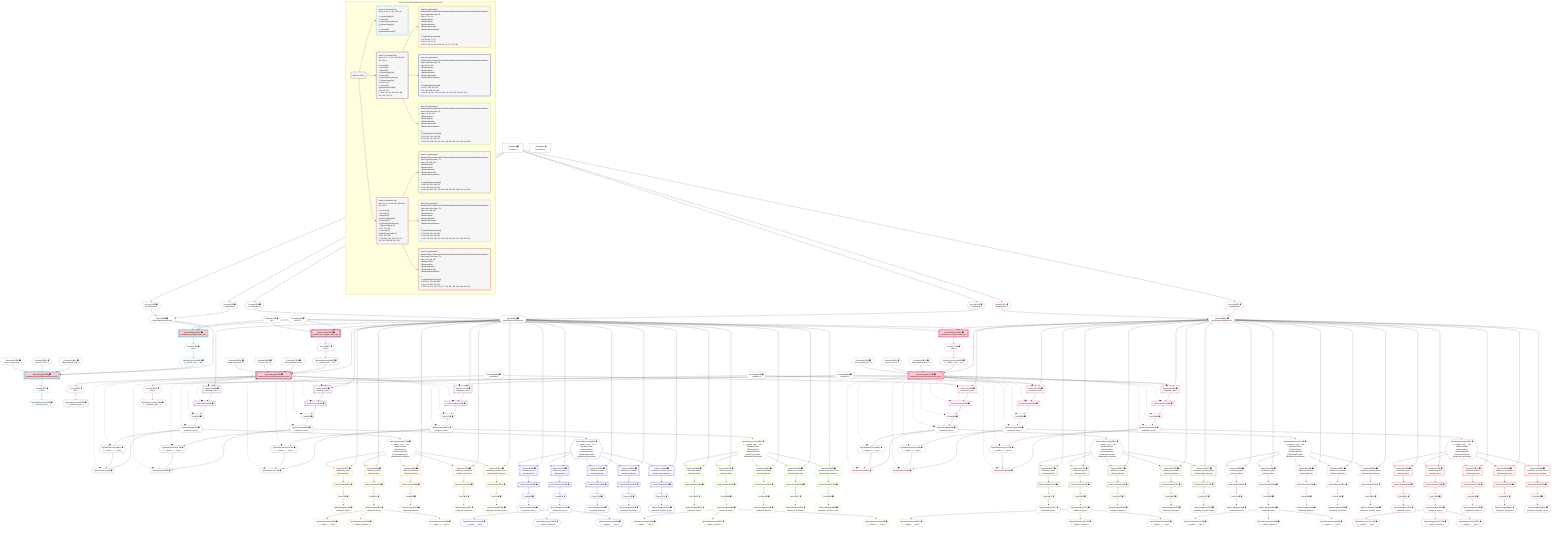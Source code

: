 %%{init: {'themeVariables': { 'fontSize': '12px'}}}%%
graph TD
    classDef path fill:#eee,stroke:#000,color:#000
    classDef plan fill:#fff,stroke-width:1px,color:#000
    classDef itemplan fill:#fff,stroke-width:2px,color:#000
    classDef unbatchedplan fill:#dff,stroke-width:1px,color:#000
    classDef sideeffectplan fill:#fcc,stroke-width:2px,color:#000
    classDef bucket fill:#f6f6f6,color:#000,stroke-width:2px,text-align:left


    %% plan dependencies
    Object15{{"Object[15∈0] ➊<br />ᐸ{pgSettings,withPgClient}ᐳ"}}:::plan
    Access13{{"Access[13∈0] ➊<br />ᐸ2.pgSettingsᐳ"}}:::plan
    Access14{{"Access[14∈0] ➊<br />ᐸ2.withPgClientᐳ"}}:::plan
    Access13 & Access14 --> Object15
    __Value2["__Value[2∈0] ➊<br />ᐸcontextᐳ"]:::plan
    __Value2 --> Access13
    __Value2 --> Access14
    __Value4["__Value[4∈0] ➊<br />ᐸrootValueᐳ"]:::plan
    Constant10{{"Constant[10∈0] ➊<br />ᐸ'POST'ᐳ"}}:::plan
    Constant11{{"Constant[11∈0] ➊<br />ᐸ2ᐳ"}}:::plan
    Constant294{{"Constant[294∈0] ➊<br />ᐸ'My Relational Post 1'ᐳ"}}:::plan
    Constant295{{"Constant[295∈0] ➊<br />ᐸ'A post, innit? 1'ᐳ"}}:::plan
    Constant296{{"Constant[296∈0] ➊<br />ᐸ'Such a great post. 1'ᐳ"}}:::plan
    Constant297{{"Constant[297∈0] ➊<br />ᐸ'My Relational Post 2'ᐳ"}}:::plan
    Constant298{{"Constant[298∈0] ➊<br />ᐸ'A post, innit? 2'ᐳ"}}:::plan
    Constant299{{"Constant[299∈0] ➊<br />ᐸ'Such a great post. 2'ᐳ"}}:::plan
    Constant300{{"Constant[300∈0] ➊<br />ᐸ1000000ᐳ"}}:::plan
    Constant301{{"Constant[301∈0] ➊<br />ᐸ1000001ᐳ"}}:::plan
    Constant302{{"Constant[302∈0] ➊<br />ᐸ1000002ᐳ"}}:::plan
    Constant303{{"Constant[303∈0] ➊<br />ᐸ'My Relational Post 3'ᐳ"}}:::plan
    Constant304{{"Constant[304∈0] ➊<br />ᐸ'A post, innit? 3'ᐳ"}}:::plan
    Constant305{{"Constant[305∈0] ➊<br />ᐸ'Such a great post. 3'ᐳ"}}:::plan
    PgInsertSingle18[["PgInsertSingle[18∈1] ➊<br />ᐸrelational_posts(id,title,description,note)ᐳ"]]:::sideeffectplan
    PgClassExpression16{{"PgClassExpression[16∈1] ➊<br />ᐸ__relation...ems__.”id”ᐳ"}}:::plan
    Object15 & PgClassExpression16 & Constant294 & Constant295 & Constant296 --> PgInsertSingle18
    PgInsertSingle12[["PgInsertSingle[12∈1] ➊<br />ᐸrelational_items(type,author_id)ᐳ"]]:::sideeffectplan
    Object15 & Constant10 & Constant11 --> PgInsertSingle12
    Access17{{"Access[17∈1] ➊<br />ᐸ12.tᐳ"}}:::plan
    Access17 --> PgClassExpression16
    PgInsertSingle12 --> Access17
    PgClassExpression22{{"PgClassExpression[22∈1] ➊<br />ᐸ__relational_posts__ᐳ"}}:::plan
    Access23{{"Access[23∈1] ➊<br />ᐸ18.tᐳ"}}:::plan
    Access23 --> PgClassExpression22
    PgInsertSingle18 --> Access23
    PgInsertSingle36[["PgInsertSingle[36∈2] ➊<br />ᐸrelational_posts(id,title,description,note)ᐳ"]]:::sideeffectplan
    Object33{{"Object[33∈2] ➊<br />ᐸ{pgSettings,withPgClient}ᐳ"}}:::plan
    PgClassExpression34{{"PgClassExpression[34∈2] ➊<br />ᐸ__relation...ems__.”id”ᐳ"}}:::plan
    Object33 & PgClassExpression34 & Constant297 & Constant298 & Constant299 --> PgInsertSingle36
    PgInsertSingle30[["PgInsertSingle[30∈2] ➊<br />ᐸrelational_items(type,author_id)ᐳ"]]:::sideeffectplan
    Object33 & Constant10 & Constant11 --> PgInsertSingle30
    Access31{{"Access[31∈2] ➊<br />ᐸ2.pgSettingsᐳ"}}:::plan
    Access32{{"Access[32∈2] ➊<br />ᐸ2.withPgClientᐳ"}}:::plan
    Access31 & Access32 --> Object33
    PgSelect43[["PgSelect[43∈2] ➊<br />ᐸrelational_itemsᐳ"]]:::plan
    Object33 & Constant300 --> PgSelect43
    PgPolymorphic49{{"PgPolymorphic[49∈2] ➊"}}:::plan
    PgSelectSingle47{{"PgSelectSingle[47∈2] ➊<br />ᐸrelational_itemsᐳ"}}:::plan
    PgClassExpression48{{"PgClassExpression[48∈2] ➊<br />ᐸ__relation...s__.”type”ᐳ"}}:::plan
    PgSelectSingle47 & PgClassExpression48 --> PgPolymorphic49
    PgSelect82[["PgSelect[82∈2] ➊<br />ᐸrelational_itemsᐳ"]]:::plan
    Object33 & Constant301 --> PgSelect82
    PgPolymorphic88{{"PgPolymorphic[88∈2] ➊"}}:::plan
    PgSelectSingle86{{"PgSelectSingle[86∈2] ➊<br />ᐸrelational_itemsᐳ"}}:::plan
    PgClassExpression87{{"PgClassExpression[87∈2] ➊<br />ᐸ__relation...s__.”type”ᐳ"}}:::plan
    PgSelectSingle86 & PgClassExpression87 --> PgPolymorphic88
    PgSelect121[["PgSelect[121∈2] ➊<br />ᐸrelational_itemsᐳ"]]:::plan
    Object33 & Constant302 --> PgSelect121
    PgPolymorphic127{{"PgPolymorphic[127∈2] ➊"}}:::plan
    PgSelectSingle125{{"PgSelectSingle[125∈2] ➊<br />ᐸrelational_itemsᐳ"}}:::plan
    PgClassExpression126{{"PgClassExpression[126∈2] ➊<br />ᐸ__relation...s__.”type”ᐳ"}}:::plan
    PgSelectSingle125 & PgClassExpression126 --> PgPolymorphic127
    __Value2 --> Access31
    __Value2 --> Access32
    Access35{{"Access[35∈2] ➊<br />ᐸ30.tᐳ"}}:::plan
    Access35 --> PgClassExpression34
    PgInsertSingle30 --> Access35
    PgClassExpression40{{"PgClassExpression[40∈2] ➊<br />ᐸ__relational_posts__ᐳ"}}:::plan
    Access41{{"Access[41∈2] ➊<br />ᐸ36.tᐳ"}}:::plan
    Access41 --> PgClassExpression40
    PgInsertSingle36 --> Access41
    First45{{"First[45∈2] ➊"}}:::plan
    PgSelectRows46[["PgSelectRows[46∈2] ➊"]]:::plan
    PgSelectRows46 --> First45
    PgSelect43 --> PgSelectRows46
    First45 --> PgSelectSingle47
    PgSelectSingle47 --> PgClassExpression48
    First84{{"First[84∈2] ➊"}}:::plan
    PgSelectRows85[["PgSelectRows[85∈2] ➊"]]:::plan
    PgSelectRows85 --> First84
    PgSelect82 --> PgSelectRows85
    First84 --> PgSelectSingle86
    PgSelectSingle86 --> PgClassExpression87
    First123{{"First[123∈2] ➊"}}:::plan
    PgSelectRows124[["PgSelectRows[124∈2] ➊"]]:::plan
    PgSelectRows124 --> First123
    PgSelect121 --> PgSelectRows124
    First123 --> PgSelectSingle125
    PgSelectSingle125 --> PgClassExpression126
    PgSelect51[["PgSelect[51∈3] ➊<br />ᐸrelational_topicsᐳ<br />ᐳRelationalTopic"]]:::plan
    PgClassExpression50{{"PgClassExpression[50∈3] ➊<br />ᐸ__relation...ems__.”id”ᐳ<br />ᐳRelationalTopic<br />ᐳRelationalPost<br />ᐳRelationalDivider<br />ᐳRelationalChecklist<br />ᐳRelationalChecklistItem"}}:::plan
    Object33 & PgClassExpression50 --> PgSelect51
    PgSelect58[["PgSelect[58∈3] ➊<br />ᐸrelational_postsᐳ<br />ᐳRelationalPost"]]:::plan
    Object33 & PgClassExpression50 --> PgSelect58
    PgSelect66[["PgSelect[66∈3] ➊<br />ᐸrelational_dividersᐳ<br />ᐳRelationalDivider"]]:::plan
    Object33 & PgClassExpression50 --> PgSelect66
    PgSelect71[["PgSelect[71∈3] ➊<br />ᐸrelational_checklistsᐳ<br />ᐳRelationalChecklist"]]:::plan
    Object33 & PgClassExpression50 --> PgSelect71
    PgSelect76[["PgSelect[76∈3] ➊<br />ᐸrelational_checklist_itemsᐳ<br />ᐳRelationalChecklistItem"]]:::plan
    Object33 & PgClassExpression50 --> PgSelect76
    PgSelectSingle47 --> PgClassExpression50
    First55{{"First[55∈3] ➊"}}:::plan
    PgSelectRows56[["PgSelectRows[56∈3] ➊"]]:::plan
    PgSelectRows56 --> First55
    PgSelect51 --> PgSelectRows56
    PgSelectSingle57{{"PgSelectSingle[57∈3] ➊<br />ᐸrelational_topicsᐳ"}}:::plan
    First55 --> PgSelectSingle57
    First60{{"First[60∈3] ➊"}}:::plan
    PgSelectRows61[["PgSelectRows[61∈3] ➊"]]:::plan
    PgSelectRows61 --> First60
    PgSelect58 --> PgSelectRows61
    PgSelectSingle62{{"PgSelectSingle[62∈3] ➊<br />ᐸrelational_postsᐳ"}}:::plan
    First60 --> PgSelectSingle62
    PgClassExpression63{{"PgClassExpression[63∈3] ➊<br />ᐸ__relation...__.”title”ᐳ"}}:::plan
    PgSelectSingle62 --> PgClassExpression63
    PgClassExpression64{{"PgClassExpression[64∈3] ➊<br />ᐸ__relation...scription”ᐳ"}}:::plan
    PgSelectSingle62 --> PgClassExpression64
    PgClassExpression65{{"PgClassExpression[65∈3] ➊<br />ᐸ__relation...s__.”note”ᐳ"}}:::plan
    PgSelectSingle62 --> PgClassExpression65
    First68{{"First[68∈3] ➊"}}:::plan
    PgSelectRows69[["PgSelectRows[69∈3] ➊"]]:::plan
    PgSelectRows69 --> First68
    PgSelect66 --> PgSelectRows69
    PgSelectSingle70{{"PgSelectSingle[70∈3] ➊<br />ᐸrelational_dividersᐳ"}}:::plan
    First68 --> PgSelectSingle70
    First73{{"First[73∈3] ➊"}}:::plan
    PgSelectRows74[["PgSelectRows[74∈3] ➊"]]:::plan
    PgSelectRows74 --> First73
    PgSelect71 --> PgSelectRows74
    PgSelectSingle75{{"PgSelectSingle[75∈3] ➊<br />ᐸrelational_checklistsᐳ"}}:::plan
    First73 --> PgSelectSingle75
    First78{{"First[78∈3] ➊"}}:::plan
    PgSelectRows79[["PgSelectRows[79∈3] ➊"]]:::plan
    PgSelectRows79 --> First78
    PgSelect76 --> PgSelectRows79
    PgSelectSingle80{{"PgSelectSingle[80∈3] ➊<br />ᐸrelational_checklist_itemsᐳ"}}:::plan
    First78 --> PgSelectSingle80
    PgSelect90[["PgSelect[90∈4] ➊<br />ᐸrelational_topicsᐳ<br />ᐳRelationalTopic"]]:::plan
    PgClassExpression89{{"PgClassExpression[89∈4] ➊<br />ᐸ__relation...ems__.”id”ᐳ<br />ᐳRelationalTopic<br />ᐳRelationalPost<br />ᐳRelationalDivider<br />ᐳRelationalChecklist<br />ᐳRelationalChecklistItem"}}:::plan
    Object33 & PgClassExpression89 --> PgSelect90
    PgSelect97[["PgSelect[97∈4] ➊<br />ᐸrelational_postsᐳ<br />ᐳRelationalPost"]]:::plan
    Object33 & PgClassExpression89 --> PgSelect97
    PgSelect105[["PgSelect[105∈4] ➊<br />ᐸrelational_dividersᐳ<br />ᐳRelationalDivider"]]:::plan
    Object33 & PgClassExpression89 --> PgSelect105
    PgSelect110[["PgSelect[110∈4] ➊<br />ᐸrelational_checklistsᐳ<br />ᐳRelationalChecklist"]]:::plan
    Object33 & PgClassExpression89 --> PgSelect110
    PgSelect115[["PgSelect[115∈4] ➊<br />ᐸrelational_checklist_itemsᐳ<br />ᐳRelationalChecklistItem"]]:::plan
    Object33 & PgClassExpression89 --> PgSelect115
    PgSelectSingle86 --> PgClassExpression89
    First94{{"First[94∈4] ➊"}}:::plan
    PgSelectRows95[["PgSelectRows[95∈4] ➊"]]:::plan
    PgSelectRows95 --> First94
    PgSelect90 --> PgSelectRows95
    PgSelectSingle96{{"PgSelectSingle[96∈4] ➊<br />ᐸrelational_topicsᐳ"}}:::plan
    First94 --> PgSelectSingle96
    First99{{"First[99∈4] ➊"}}:::plan
    PgSelectRows100[["PgSelectRows[100∈4] ➊"]]:::plan
    PgSelectRows100 --> First99
    PgSelect97 --> PgSelectRows100
    PgSelectSingle101{{"PgSelectSingle[101∈4] ➊<br />ᐸrelational_postsᐳ"}}:::plan
    First99 --> PgSelectSingle101
    PgClassExpression102{{"PgClassExpression[102∈4] ➊<br />ᐸ__relation...__.”title”ᐳ"}}:::plan
    PgSelectSingle101 --> PgClassExpression102
    PgClassExpression103{{"PgClassExpression[103∈4] ➊<br />ᐸ__relation...scription”ᐳ"}}:::plan
    PgSelectSingle101 --> PgClassExpression103
    PgClassExpression104{{"PgClassExpression[104∈4] ➊<br />ᐸ__relation...s__.”note”ᐳ"}}:::plan
    PgSelectSingle101 --> PgClassExpression104
    First107{{"First[107∈4] ➊"}}:::plan
    PgSelectRows108[["PgSelectRows[108∈4] ➊"]]:::plan
    PgSelectRows108 --> First107
    PgSelect105 --> PgSelectRows108
    PgSelectSingle109{{"PgSelectSingle[109∈4] ➊<br />ᐸrelational_dividersᐳ"}}:::plan
    First107 --> PgSelectSingle109
    First112{{"First[112∈4] ➊"}}:::plan
    PgSelectRows113[["PgSelectRows[113∈4] ➊"]]:::plan
    PgSelectRows113 --> First112
    PgSelect110 --> PgSelectRows113
    PgSelectSingle114{{"PgSelectSingle[114∈4] ➊<br />ᐸrelational_checklistsᐳ"}}:::plan
    First112 --> PgSelectSingle114
    First117{{"First[117∈4] ➊"}}:::plan
    PgSelectRows118[["PgSelectRows[118∈4] ➊"]]:::plan
    PgSelectRows118 --> First117
    PgSelect115 --> PgSelectRows118
    PgSelectSingle119{{"PgSelectSingle[119∈4] ➊<br />ᐸrelational_checklist_itemsᐳ"}}:::plan
    First117 --> PgSelectSingle119
    PgSelect129[["PgSelect[129∈5] ➊<br />ᐸrelational_topicsᐳ<br />ᐳRelationalTopic"]]:::plan
    PgClassExpression128{{"PgClassExpression[128∈5] ➊<br />ᐸ__relation...ems__.”id”ᐳ<br />ᐳRelationalTopic<br />ᐳRelationalPost<br />ᐳRelationalDivider<br />ᐳRelationalChecklist<br />ᐳRelationalChecklistItem"}}:::plan
    Object33 & PgClassExpression128 --> PgSelect129
    PgSelect136[["PgSelect[136∈5] ➊<br />ᐸrelational_postsᐳ<br />ᐳRelationalPost"]]:::plan
    Object33 & PgClassExpression128 --> PgSelect136
    PgSelect144[["PgSelect[144∈5] ➊<br />ᐸrelational_dividersᐳ<br />ᐳRelationalDivider"]]:::plan
    Object33 & PgClassExpression128 --> PgSelect144
    PgSelect149[["PgSelect[149∈5] ➊<br />ᐸrelational_checklistsᐳ<br />ᐳRelationalChecklist"]]:::plan
    Object33 & PgClassExpression128 --> PgSelect149
    PgSelect154[["PgSelect[154∈5] ➊<br />ᐸrelational_checklist_itemsᐳ<br />ᐳRelationalChecklistItem"]]:::plan
    Object33 & PgClassExpression128 --> PgSelect154
    PgSelectSingle125 --> PgClassExpression128
    First133{{"First[133∈5] ➊"}}:::plan
    PgSelectRows134[["PgSelectRows[134∈5] ➊"]]:::plan
    PgSelectRows134 --> First133
    PgSelect129 --> PgSelectRows134
    PgSelectSingle135{{"PgSelectSingle[135∈5] ➊<br />ᐸrelational_topicsᐳ"}}:::plan
    First133 --> PgSelectSingle135
    First138{{"First[138∈5] ➊"}}:::plan
    PgSelectRows139[["PgSelectRows[139∈5] ➊"]]:::plan
    PgSelectRows139 --> First138
    PgSelect136 --> PgSelectRows139
    PgSelectSingle140{{"PgSelectSingle[140∈5] ➊<br />ᐸrelational_postsᐳ"}}:::plan
    First138 --> PgSelectSingle140
    PgClassExpression141{{"PgClassExpression[141∈5] ➊<br />ᐸ__relation...__.”title”ᐳ"}}:::plan
    PgSelectSingle140 --> PgClassExpression141
    PgClassExpression142{{"PgClassExpression[142∈5] ➊<br />ᐸ__relation...scription”ᐳ"}}:::plan
    PgSelectSingle140 --> PgClassExpression142
    PgClassExpression143{{"PgClassExpression[143∈5] ➊<br />ᐸ__relation...s__.”note”ᐳ"}}:::plan
    PgSelectSingle140 --> PgClassExpression143
    First146{{"First[146∈5] ➊"}}:::plan
    PgSelectRows147[["PgSelectRows[147∈5] ➊"]]:::plan
    PgSelectRows147 --> First146
    PgSelect144 --> PgSelectRows147
    PgSelectSingle148{{"PgSelectSingle[148∈5] ➊<br />ᐸrelational_dividersᐳ"}}:::plan
    First146 --> PgSelectSingle148
    First151{{"First[151∈5] ➊"}}:::plan
    PgSelectRows152[["PgSelectRows[152∈5] ➊"]]:::plan
    PgSelectRows152 --> First151
    PgSelect149 --> PgSelectRows152
    PgSelectSingle153{{"PgSelectSingle[153∈5] ➊<br />ᐸrelational_checklistsᐳ"}}:::plan
    First151 --> PgSelectSingle153
    First156{{"First[156∈5] ➊"}}:::plan
    PgSelectRows157[["PgSelectRows[157∈5] ➊"]]:::plan
    PgSelectRows157 --> First156
    PgSelect154 --> PgSelectRows157
    PgSelectSingle158{{"PgSelectSingle[158∈5] ➊<br />ᐸrelational_checklist_itemsᐳ"}}:::plan
    First156 --> PgSelectSingle158
    PgInsertSingle171[["PgInsertSingle[171∈6] ➊<br />ᐸrelational_posts(id,title,description,note)ᐳ"]]:::sideeffectplan
    Object168{{"Object[168∈6] ➊<br />ᐸ{pgSettings,withPgClient}ᐳ"}}:::plan
    PgClassExpression169{{"PgClassExpression[169∈6] ➊<br />ᐸ__relation...ems__.”id”ᐳ"}}:::plan
    Object168 & PgClassExpression169 & Constant303 & Constant304 & Constant305 --> PgInsertSingle171
    PgInsertSingle165[["PgInsertSingle[165∈6] ➊<br />ᐸrelational_items(type,author_id)ᐳ"]]:::sideeffectplan
    Object168 & Constant10 & Constant11 --> PgInsertSingle165
    Access166{{"Access[166∈6] ➊<br />ᐸ2.pgSettingsᐳ"}}:::plan
    Access167{{"Access[167∈6] ➊<br />ᐸ2.withPgClientᐳ"}}:::plan
    Access166 & Access167 --> Object168
    PgSelect178[["PgSelect[178∈6] ➊<br />ᐸrelational_itemsᐳ"]]:::plan
    Object168 & Constant300 --> PgSelect178
    PgPolymorphic184{{"PgPolymorphic[184∈6] ➊"}}:::plan
    PgSelectSingle182{{"PgSelectSingle[182∈6] ➊<br />ᐸrelational_itemsᐳ"}}:::plan
    PgClassExpression183{{"PgClassExpression[183∈6] ➊<br />ᐸ__relation...s__.”type”ᐳ"}}:::plan
    PgSelectSingle182 & PgClassExpression183 --> PgPolymorphic184
    PgSelect217[["PgSelect[217∈6] ➊<br />ᐸrelational_itemsᐳ"]]:::plan
    Object168 & Constant301 --> PgSelect217
    PgPolymorphic223{{"PgPolymorphic[223∈6] ➊"}}:::plan
    PgSelectSingle221{{"PgSelectSingle[221∈6] ➊<br />ᐸrelational_itemsᐳ"}}:::plan
    PgClassExpression222{{"PgClassExpression[222∈6] ➊<br />ᐸ__relation...s__.”type”ᐳ"}}:::plan
    PgSelectSingle221 & PgClassExpression222 --> PgPolymorphic223
    PgSelect256[["PgSelect[256∈6] ➊<br />ᐸrelational_itemsᐳ"]]:::plan
    Object168 & Constant302 --> PgSelect256
    PgPolymorphic262{{"PgPolymorphic[262∈6] ➊"}}:::plan
    PgSelectSingle260{{"PgSelectSingle[260∈6] ➊<br />ᐸrelational_itemsᐳ"}}:::plan
    PgClassExpression261{{"PgClassExpression[261∈6] ➊<br />ᐸ__relation...s__.”type”ᐳ"}}:::plan
    PgSelectSingle260 & PgClassExpression261 --> PgPolymorphic262
    __Value2 --> Access166
    __Value2 --> Access167
    Access170{{"Access[170∈6] ➊<br />ᐸ165.tᐳ"}}:::plan
    Access170 --> PgClassExpression169
    PgInsertSingle165 --> Access170
    PgClassExpression175{{"PgClassExpression[175∈6] ➊<br />ᐸ__relational_posts__ᐳ"}}:::plan
    Access176{{"Access[176∈6] ➊<br />ᐸ171.tᐳ"}}:::plan
    Access176 --> PgClassExpression175
    PgInsertSingle171 --> Access176
    First180{{"First[180∈6] ➊"}}:::plan
    PgSelectRows181[["PgSelectRows[181∈6] ➊"]]:::plan
    PgSelectRows181 --> First180
    PgSelect178 --> PgSelectRows181
    First180 --> PgSelectSingle182
    PgSelectSingle182 --> PgClassExpression183
    First219{{"First[219∈6] ➊"}}:::plan
    PgSelectRows220[["PgSelectRows[220∈6] ➊"]]:::plan
    PgSelectRows220 --> First219
    PgSelect217 --> PgSelectRows220
    First219 --> PgSelectSingle221
    PgSelectSingle221 --> PgClassExpression222
    First258{{"First[258∈6] ➊"}}:::plan
    PgSelectRows259[["PgSelectRows[259∈6] ➊"]]:::plan
    PgSelectRows259 --> First258
    PgSelect256 --> PgSelectRows259
    First258 --> PgSelectSingle260
    PgSelectSingle260 --> PgClassExpression261
    PgSelect186[["PgSelect[186∈7] ➊<br />ᐸrelational_topicsᐳ<br />ᐳRelationalTopic"]]:::plan
    PgClassExpression185{{"PgClassExpression[185∈7] ➊<br />ᐸ__relation...ems__.”id”ᐳ<br />ᐳRelationalTopic<br />ᐳRelationalPost<br />ᐳRelationalDivider<br />ᐳRelationalChecklist<br />ᐳRelationalChecklistItem"}}:::plan
    Object168 & PgClassExpression185 --> PgSelect186
    PgSelect193[["PgSelect[193∈7] ➊<br />ᐸrelational_postsᐳ<br />ᐳRelationalPost"]]:::plan
    Object168 & PgClassExpression185 --> PgSelect193
    PgSelect201[["PgSelect[201∈7] ➊<br />ᐸrelational_dividersᐳ<br />ᐳRelationalDivider"]]:::plan
    Object168 & PgClassExpression185 --> PgSelect201
    PgSelect206[["PgSelect[206∈7] ➊<br />ᐸrelational_checklistsᐳ<br />ᐳRelationalChecklist"]]:::plan
    Object168 & PgClassExpression185 --> PgSelect206
    PgSelect211[["PgSelect[211∈7] ➊<br />ᐸrelational_checklist_itemsᐳ<br />ᐳRelationalChecklistItem"]]:::plan
    Object168 & PgClassExpression185 --> PgSelect211
    PgSelectSingle182 --> PgClassExpression185
    First190{{"First[190∈7] ➊"}}:::plan
    PgSelectRows191[["PgSelectRows[191∈7] ➊"]]:::plan
    PgSelectRows191 --> First190
    PgSelect186 --> PgSelectRows191
    PgSelectSingle192{{"PgSelectSingle[192∈7] ➊<br />ᐸrelational_topicsᐳ"}}:::plan
    First190 --> PgSelectSingle192
    First195{{"First[195∈7] ➊"}}:::plan
    PgSelectRows196[["PgSelectRows[196∈7] ➊"]]:::plan
    PgSelectRows196 --> First195
    PgSelect193 --> PgSelectRows196
    PgSelectSingle197{{"PgSelectSingle[197∈7] ➊<br />ᐸrelational_postsᐳ"}}:::plan
    First195 --> PgSelectSingle197
    PgClassExpression198{{"PgClassExpression[198∈7] ➊<br />ᐸ__relation...__.”title”ᐳ"}}:::plan
    PgSelectSingle197 --> PgClassExpression198
    PgClassExpression199{{"PgClassExpression[199∈7] ➊<br />ᐸ__relation...scription”ᐳ"}}:::plan
    PgSelectSingle197 --> PgClassExpression199
    PgClassExpression200{{"PgClassExpression[200∈7] ➊<br />ᐸ__relation...s__.”note”ᐳ"}}:::plan
    PgSelectSingle197 --> PgClassExpression200
    First203{{"First[203∈7] ➊"}}:::plan
    PgSelectRows204[["PgSelectRows[204∈7] ➊"]]:::plan
    PgSelectRows204 --> First203
    PgSelect201 --> PgSelectRows204
    PgSelectSingle205{{"PgSelectSingle[205∈7] ➊<br />ᐸrelational_dividersᐳ"}}:::plan
    First203 --> PgSelectSingle205
    First208{{"First[208∈7] ➊"}}:::plan
    PgSelectRows209[["PgSelectRows[209∈7] ➊"]]:::plan
    PgSelectRows209 --> First208
    PgSelect206 --> PgSelectRows209
    PgSelectSingle210{{"PgSelectSingle[210∈7] ➊<br />ᐸrelational_checklistsᐳ"}}:::plan
    First208 --> PgSelectSingle210
    First213{{"First[213∈7] ➊"}}:::plan
    PgSelectRows214[["PgSelectRows[214∈7] ➊"]]:::plan
    PgSelectRows214 --> First213
    PgSelect211 --> PgSelectRows214
    PgSelectSingle215{{"PgSelectSingle[215∈7] ➊<br />ᐸrelational_checklist_itemsᐳ"}}:::plan
    First213 --> PgSelectSingle215
    PgSelect225[["PgSelect[225∈8] ➊<br />ᐸrelational_topicsᐳ<br />ᐳRelationalTopic"]]:::plan
    PgClassExpression224{{"PgClassExpression[224∈8] ➊<br />ᐸ__relation...ems__.”id”ᐳ<br />ᐳRelationalTopic<br />ᐳRelationalPost<br />ᐳRelationalDivider<br />ᐳRelationalChecklist<br />ᐳRelationalChecklistItem"}}:::plan
    Object168 & PgClassExpression224 --> PgSelect225
    PgSelect232[["PgSelect[232∈8] ➊<br />ᐸrelational_postsᐳ<br />ᐳRelationalPost"]]:::plan
    Object168 & PgClassExpression224 --> PgSelect232
    PgSelect240[["PgSelect[240∈8] ➊<br />ᐸrelational_dividersᐳ<br />ᐳRelationalDivider"]]:::plan
    Object168 & PgClassExpression224 --> PgSelect240
    PgSelect245[["PgSelect[245∈8] ➊<br />ᐸrelational_checklistsᐳ<br />ᐳRelationalChecklist"]]:::plan
    Object168 & PgClassExpression224 --> PgSelect245
    PgSelect250[["PgSelect[250∈8] ➊<br />ᐸrelational_checklist_itemsᐳ<br />ᐳRelationalChecklistItem"]]:::plan
    Object168 & PgClassExpression224 --> PgSelect250
    PgSelectSingle221 --> PgClassExpression224
    First229{{"First[229∈8] ➊"}}:::plan
    PgSelectRows230[["PgSelectRows[230∈8] ➊"]]:::plan
    PgSelectRows230 --> First229
    PgSelect225 --> PgSelectRows230
    PgSelectSingle231{{"PgSelectSingle[231∈8] ➊<br />ᐸrelational_topicsᐳ"}}:::plan
    First229 --> PgSelectSingle231
    First234{{"First[234∈8] ➊"}}:::plan
    PgSelectRows235[["PgSelectRows[235∈8] ➊"]]:::plan
    PgSelectRows235 --> First234
    PgSelect232 --> PgSelectRows235
    PgSelectSingle236{{"PgSelectSingle[236∈8] ➊<br />ᐸrelational_postsᐳ"}}:::plan
    First234 --> PgSelectSingle236
    PgClassExpression237{{"PgClassExpression[237∈8] ➊<br />ᐸ__relation...__.”title”ᐳ"}}:::plan
    PgSelectSingle236 --> PgClassExpression237
    PgClassExpression238{{"PgClassExpression[238∈8] ➊<br />ᐸ__relation...scription”ᐳ"}}:::plan
    PgSelectSingle236 --> PgClassExpression238
    PgClassExpression239{{"PgClassExpression[239∈8] ➊<br />ᐸ__relation...s__.”note”ᐳ"}}:::plan
    PgSelectSingle236 --> PgClassExpression239
    First242{{"First[242∈8] ➊"}}:::plan
    PgSelectRows243[["PgSelectRows[243∈8] ➊"]]:::plan
    PgSelectRows243 --> First242
    PgSelect240 --> PgSelectRows243
    PgSelectSingle244{{"PgSelectSingle[244∈8] ➊<br />ᐸrelational_dividersᐳ"}}:::plan
    First242 --> PgSelectSingle244
    First247{{"First[247∈8] ➊"}}:::plan
    PgSelectRows248[["PgSelectRows[248∈8] ➊"]]:::plan
    PgSelectRows248 --> First247
    PgSelect245 --> PgSelectRows248
    PgSelectSingle249{{"PgSelectSingle[249∈8] ➊<br />ᐸrelational_checklistsᐳ"}}:::plan
    First247 --> PgSelectSingle249
    First252{{"First[252∈8] ➊"}}:::plan
    PgSelectRows253[["PgSelectRows[253∈8] ➊"]]:::plan
    PgSelectRows253 --> First252
    PgSelect250 --> PgSelectRows253
    PgSelectSingle254{{"PgSelectSingle[254∈8] ➊<br />ᐸrelational_checklist_itemsᐳ"}}:::plan
    First252 --> PgSelectSingle254
    PgSelect264[["PgSelect[264∈9] ➊<br />ᐸrelational_topicsᐳ<br />ᐳRelationalTopic"]]:::plan
    PgClassExpression263{{"PgClassExpression[263∈9] ➊<br />ᐸ__relation...ems__.”id”ᐳ<br />ᐳRelationalTopic<br />ᐳRelationalPost<br />ᐳRelationalDivider<br />ᐳRelationalChecklist<br />ᐳRelationalChecklistItem"}}:::plan
    Object168 & PgClassExpression263 --> PgSelect264
    PgSelect271[["PgSelect[271∈9] ➊<br />ᐸrelational_postsᐳ<br />ᐳRelationalPost"]]:::plan
    Object168 & PgClassExpression263 --> PgSelect271
    PgSelect279[["PgSelect[279∈9] ➊<br />ᐸrelational_dividersᐳ<br />ᐳRelationalDivider"]]:::plan
    Object168 & PgClassExpression263 --> PgSelect279
    PgSelect284[["PgSelect[284∈9] ➊<br />ᐸrelational_checklistsᐳ<br />ᐳRelationalChecklist"]]:::plan
    Object168 & PgClassExpression263 --> PgSelect284
    PgSelect289[["PgSelect[289∈9] ➊<br />ᐸrelational_checklist_itemsᐳ<br />ᐳRelationalChecklistItem"]]:::plan
    Object168 & PgClassExpression263 --> PgSelect289
    PgSelectSingle260 --> PgClassExpression263
    First268{{"First[268∈9] ➊"}}:::plan
    PgSelectRows269[["PgSelectRows[269∈9] ➊"]]:::plan
    PgSelectRows269 --> First268
    PgSelect264 --> PgSelectRows269
    PgSelectSingle270{{"PgSelectSingle[270∈9] ➊<br />ᐸrelational_topicsᐳ"}}:::plan
    First268 --> PgSelectSingle270
    First273{{"First[273∈9] ➊"}}:::plan
    PgSelectRows274[["PgSelectRows[274∈9] ➊"]]:::plan
    PgSelectRows274 --> First273
    PgSelect271 --> PgSelectRows274
    PgSelectSingle275{{"PgSelectSingle[275∈9] ➊<br />ᐸrelational_postsᐳ"}}:::plan
    First273 --> PgSelectSingle275
    PgClassExpression276{{"PgClassExpression[276∈9] ➊<br />ᐸ__relation...__.”title”ᐳ"}}:::plan
    PgSelectSingle275 --> PgClassExpression276
    PgClassExpression277{{"PgClassExpression[277∈9] ➊<br />ᐸ__relation...scription”ᐳ"}}:::plan
    PgSelectSingle275 --> PgClassExpression277
    PgClassExpression278{{"PgClassExpression[278∈9] ➊<br />ᐸ__relation...s__.”note”ᐳ"}}:::plan
    PgSelectSingle275 --> PgClassExpression278
    First281{{"First[281∈9] ➊"}}:::plan
    PgSelectRows282[["PgSelectRows[282∈9] ➊"]]:::plan
    PgSelectRows282 --> First281
    PgSelect279 --> PgSelectRows282
    PgSelectSingle283{{"PgSelectSingle[283∈9] ➊<br />ᐸrelational_dividersᐳ"}}:::plan
    First281 --> PgSelectSingle283
    First286{{"First[286∈9] ➊"}}:::plan
    PgSelectRows287[["PgSelectRows[287∈9] ➊"]]:::plan
    PgSelectRows287 --> First286
    PgSelect284 --> PgSelectRows287
    PgSelectSingle288{{"PgSelectSingle[288∈9] ➊<br />ᐸrelational_checklistsᐳ"}}:::plan
    First286 --> PgSelectSingle288
    First291{{"First[291∈9] ➊"}}:::plan
    PgSelectRows292[["PgSelectRows[292∈9] ➊"]]:::plan
    PgSelectRows292 --> First291
    PgSelect289 --> PgSelectRows292
    PgSelectSingle293{{"PgSelectSingle[293∈9] ➊<br />ᐸrelational_checklist_itemsᐳ"}}:::plan
    First291 --> PgSelectSingle293

    %% define steps

    %% implicit side effects
    PgInsertSingle36 -.-o PgSelect43
    PgInsertSingle36 -.-o PgPolymorphic49
    PgInsertSingle36 -.-o PgSelect82
    PgInsertSingle36 -.-o PgPolymorphic88
    PgInsertSingle36 -.-o PgSelect121
    PgInsertSingle36 -.-o PgPolymorphic127
    PgInsertSingle36 -.-o First45
    PgInsertSingle36 -.-o PgSelectRows46
    PgInsertSingle36 -.-o PgSelectSingle47
    PgInsertSingle36 -.-o PgClassExpression48
    PgInsertSingle36 -.-o First84
    PgInsertSingle36 -.-o PgSelectRows85
    PgInsertSingle36 -.-o PgSelectSingle86
    PgInsertSingle36 -.-o PgClassExpression87
    PgInsertSingle36 -.-o First123
    PgInsertSingle36 -.-o PgSelectRows124
    PgInsertSingle36 -.-o PgSelectSingle125
    PgInsertSingle36 -.-o PgClassExpression126
    PgInsertSingle171 -.-o PgSelect178
    PgInsertSingle171 -.-o PgPolymorphic184
    PgInsertSingle171 -.-o PgSelect217
    PgInsertSingle171 -.-o PgPolymorphic223
    PgInsertSingle171 -.-o PgSelect256
    PgInsertSingle171 -.-o PgPolymorphic262
    PgInsertSingle171 -.-o First180
    PgInsertSingle171 -.-o PgSelectRows181
    PgInsertSingle171 -.-o PgSelectSingle182
    PgInsertSingle171 -.-o PgClassExpression183
    PgInsertSingle171 -.-o First219
    PgInsertSingle171 -.-o PgSelectRows220
    PgInsertSingle171 -.-o PgSelectSingle221
    PgInsertSingle171 -.-o PgClassExpression222
    PgInsertSingle171 -.-o First258
    PgInsertSingle171 -.-o PgSelectRows259
    PgInsertSingle171 -.-o PgSelectSingle260
    PgInsertSingle171 -.-o PgClassExpression261

    subgraph "Buckets for mutations/basics/create-relational-post-no-query"
    Bucket0("Bucket 0 (root)"):::bucket
    classDef bucket0 stroke:#696969
    class Bucket0,__Value2,__Value4,Constant10,Constant11,Access13,Access14,Object15,Constant294,Constant295,Constant296,Constant297,Constant298,Constant299,Constant300,Constant301,Constant302,Constant303,Constant304,Constant305 bucket0
    Bucket1("Bucket 1 (mutationField)<br />Deps: 15, 10, 11, 294, 295, 296<br /><br />1: PgInsertSingle[12]<br />2: Access[17]<br />3: PgClassExpression[16]<br />4: PgInsertSingle[18]<br />5: <br />ᐳ: Access[23], PgClassExpression[22]"):::bucket
    classDef bucket1 stroke:#00bfff
    class Bucket1,PgInsertSingle12,PgClassExpression16,Access17,PgInsertSingle18,PgClassExpression22,Access23 bucket1
    Bucket2("Bucket 2 (mutationField)<br />Deps: 10, 11, 2, 297, 298, 299, 300, 301, 302, 4<br /><br />1: Access[31]<br />2: Access[32]<br />3: Object[33]<br />4: PgInsertSingle[30]<br />5: Access[35]<br />6: PgClassExpression[34]<br />7: PgInsertSingle[36]<br />8: 43, 82, 121<br />ᐳ: Access[41], PgClassExpression[40]<br />9: 46, 85, 124<br />ᐳ: 45, 47, 48, 49, 84, 86, 87, 88, 123, 125, 126, 127"):::bucket
    classDef bucket2 stroke:#7f007f
    class Bucket2,PgInsertSingle30,Access31,Access32,Object33,PgClassExpression34,Access35,PgInsertSingle36,PgClassExpression40,Access41,PgSelect43,First45,PgSelectRows46,PgSelectSingle47,PgClassExpression48,PgPolymorphic49,PgSelect82,First84,PgSelectRows85,PgSelectSingle86,PgClassExpression87,PgPolymorphic88,PgSelect121,First123,PgSelectRows124,PgSelectSingle125,PgClassExpression126,PgPolymorphic127 bucket2
    Bucket3("Bucket 3 (polymorphic)<br />RelationalTopic,RelationalPost,RelationalDivider,RelationalChecklist,RelationalChecklistItem<br />Parent side effect step: 36<br />Deps: 47, 33, 49<br />ᐳRelationalTopic<br />ᐳRelationalPost<br />ᐳRelationalDivider<br />ᐳRelationalChecklist<br />ᐳRelationalChecklistItem<br /><br />1: <br />ᐳ: PgClassExpression[50]<br />2: 51, 58, 66, 71, 76<br />3: 56, 61, 69, 74, 79<br />ᐳ: 55, 57, 60, 62, 63, 64, 65, 68, 70, 73, 75, 78, 80"):::bucket
    classDef bucket3 stroke:#ffa500
    class Bucket3,PgClassExpression50,PgSelect51,First55,PgSelectRows56,PgSelectSingle57,PgSelect58,First60,PgSelectRows61,PgSelectSingle62,PgClassExpression63,PgClassExpression64,PgClassExpression65,PgSelect66,First68,PgSelectRows69,PgSelectSingle70,PgSelect71,First73,PgSelectRows74,PgSelectSingle75,PgSelect76,First78,PgSelectRows79,PgSelectSingle80 bucket3
    Bucket4("Bucket 4 (polymorphic)<br />RelationalTopic,RelationalPost,RelationalDivider,RelationalChecklist,RelationalChecklistItem<br />Parent side effect step: 36<br />Deps: 86, 33, 88<br />ᐳRelationalTopic<br />ᐳRelationalPost<br />ᐳRelationalDivider<br />ᐳRelationalChecklist<br />ᐳRelationalChecklistItem<br /><br />1: <br />ᐳ: PgClassExpression[89]<br />2: 90, 97, 105, 110, 115<br />3: 95, 100, 108, 113, 118<br />ᐳ: 94, 96, 99, 101, 102, 103, 104, 107, 109, 112, 114, 117, 119"):::bucket
    classDef bucket4 stroke:#0000ff
    class Bucket4,PgClassExpression89,PgSelect90,First94,PgSelectRows95,PgSelectSingle96,PgSelect97,First99,PgSelectRows100,PgSelectSingle101,PgClassExpression102,PgClassExpression103,PgClassExpression104,PgSelect105,First107,PgSelectRows108,PgSelectSingle109,PgSelect110,First112,PgSelectRows113,PgSelectSingle114,PgSelect115,First117,PgSelectRows118,PgSelectSingle119 bucket4
    Bucket5("Bucket 5 (polymorphic)<br />RelationalTopic,RelationalPost,RelationalDivider,RelationalChecklist,RelationalChecklistItem<br />Parent side effect step: 36<br />Deps: 125, 33, 127<br />ᐳRelationalTopic<br />ᐳRelationalPost<br />ᐳRelationalDivider<br />ᐳRelationalChecklist<br />ᐳRelationalChecklistItem<br /><br />1: <br />ᐳ: PgClassExpression[128]<br />2: 129, 136, 144, 149, 154<br />3: 134, 139, 147, 152, 157<br />ᐳ: 133, 135, 138, 140, 141, 142, 143, 146, 148, 151, 153, 156, 158"):::bucket
    classDef bucket5 stroke:#7fff00
    class Bucket5,PgClassExpression128,PgSelect129,First133,PgSelectRows134,PgSelectSingle135,PgSelect136,First138,PgSelectRows139,PgSelectSingle140,PgClassExpression141,PgClassExpression142,PgClassExpression143,PgSelect144,First146,PgSelectRows147,PgSelectSingle148,PgSelect149,First151,PgSelectRows152,PgSelectSingle153,PgSelect154,First156,PgSelectRows157,PgSelectSingle158 bucket5
    Bucket6("Bucket 6 (mutationField)<br />Deps: 10, 11, 2, 303, 304, 305, 300, 301, 302, 4<br /><br />1: Access[166]<br />2: Access[167]<br />3: Object[168]<br />4: PgInsertSingle[165]<br />5: Access[170]<br />6: PgClassExpression[169]<br />7: PgInsertSingle[171]<br />8: 178, 217, 256<br />ᐳ: Access[176], PgClassExpression[175]<br />9: 181, 220, 259<br />ᐳ: 180, 182, 183, 184, 219, 221, 222, 223, 258, 260, 261, 262"):::bucket
    classDef bucket6 stroke:#ff1493
    class Bucket6,PgInsertSingle165,Access166,Access167,Object168,PgClassExpression169,Access170,PgInsertSingle171,PgClassExpression175,Access176,PgSelect178,First180,PgSelectRows181,PgSelectSingle182,PgClassExpression183,PgPolymorphic184,PgSelect217,First219,PgSelectRows220,PgSelectSingle221,PgClassExpression222,PgPolymorphic223,PgSelect256,First258,PgSelectRows259,PgSelectSingle260,PgClassExpression261,PgPolymorphic262 bucket6
    Bucket7("Bucket 7 (polymorphic)<br />RelationalTopic,RelationalPost,RelationalDivider,RelationalChecklist,RelationalChecklistItem<br />Parent side effect step: 171<br />Deps: 182, 168, 184<br />ᐳRelationalTopic<br />ᐳRelationalPost<br />ᐳRelationalDivider<br />ᐳRelationalChecklist<br />ᐳRelationalChecklistItem<br /><br />1: <br />ᐳ: PgClassExpression[185]<br />2: 186, 193, 201, 206, 211<br />3: 191, 196, 204, 209, 214<br />ᐳ: 190, 192, 195, 197, 198, 199, 200, 203, 205, 208, 210, 213, 215"):::bucket
    classDef bucket7 stroke:#808000
    class Bucket7,PgClassExpression185,PgSelect186,First190,PgSelectRows191,PgSelectSingle192,PgSelect193,First195,PgSelectRows196,PgSelectSingle197,PgClassExpression198,PgClassExpression199,PgClassExpression200,PgSelect201,First203,PgSelectRows204,PgSelectSingle205,PgSelect206,First208,PgSelectRows209,PgSelectSingle210,PgSelect211,First213,PgSelectRows214,PgSelectSingle215 bucket7
    Bucket8("Bucket 8 (polymorphic)<br />RelationalTopic,RelationalPost,RelationalDivider,RelationalChecklist,RelationalChecklistItem<br />Parent side effect step: 171<br />Deps: 221, 168, 223<br />ᐳRelationalTopic<br />ᐳRelationalPost<br />ᐳRelationalDivider<br />ᐳRelationalChecklist<br />ᐳRelationalChecklistItem<br /><br />1: <br />ᐳ: PgClassExpression[224]<br />2: 225, 232, 240, 245, 250<br />3: 230, 235, 243, 248, 253<br />ᐳ: 229, 231, 234, 236, 237, 238, 239, 242, 244, 247, 249, 252, 254"):::bucket
    classDef bucket8 stroke:#dda0dd
    class Bucket8,PgClassExpression224,PgSelect225,First229,PgSelectRows230,PgSelectSingle231,PgSelect232,First234,PgSelectRows235,PgSelectSingle236,PgClassExpression237,PgClassExpression238,PgClassExpression239,PgSelect240,First242,PgSelectRows243,PgSelectSingle244,PgSelect245,First247,PgSelectRows248,PgSelectSingle249,PgSelect250,First252,PgSelectRows253,PgSelectSingle254 bucket8
    Bucket9("Bucket 9 (polymorphic)<br />RelationalTopic,RelationalPost,RelationalDivider,RelationalChecklist,RelationalChecklistItem<br />Parent side effect step: 171<br />Deps: 260, 168, 262<br />ᐳRelationalTopic<br />ᐳRelationalPost<br />ᐳRelationalDivider<br />ᐳRelationalChecklist<br />ᐳRelationalChecklistItem<br /><br />1: <br />ᐳ: PgClassExpression[263]<br />2: 264, 271, 279, 284, 289<br />3: 269, 274, 282, 287, 292<br />ᐳ: 268, 270, 273, 275, 276, 277, 278, 281, 283, 286, 288, 291, 293"):::bucket
    classDef bucket9 stroke:#ff0000
    class Bucket9,PgClassExpression263,PgSelect264,First268,PgSelectRows269,PgSelectSingle270,PgSelect271,First273,PgSelectRows274,PgSelectSingle275,PgClassExpression276,PgClassExpression277,PgClassExpression278,PgSelect279,First281,PgSelectRows282,PgSelectSingle283,PgSelect284,First286,PgSelectRows287,PgSelectSingle288,PgSelect289,First291,PgSelectRows292,PgSelectSingle293 bucket9
    Bucket0 --> Bucket1 & Bucket2 & Bucket6
    Bucket2 --> Bucket3 & Bucket4 & Bucket5
    Bucket6 --> Bucket7 & Bucket8 & Bucket9
    end